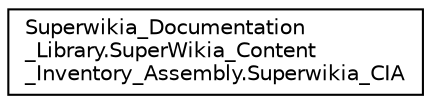 digraph "Graphical Class Hierarchy"
{
  edge [fontname="Helvetica",fontsize="10",labelfontname="Helvetica",labelfontsize="10"];
  node [fontname="Helvetica",fontsize="10",shape=record];
  rankdir="LR";
  Node1 [label="Superwikia_Documentation\l_Library.SuperWikia_Content\l_Inventory_Assembly.Superwikia_CIA",height=0.2,width=0.4,color="black", fillcolor="white", style="filled",URL="$d6/df3/class_superwikia___documentation___library_1_1_super_wikia___content___inventory___assembly_1_1_superwikia___c_i_a.html"];
}
